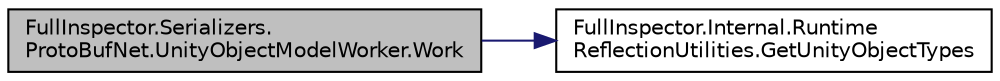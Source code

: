 digraph "FullInspector.Serializers.ProtoBufNet.UnityObjectModelWorker.Work"
{
  edge [fontname="Helvetica",fontsize="10",labelfontname="Helvetica",labelfontsize="10"];
  node [fontname="Helvetica",fontsize="10",shape=record];
  rankdir="LR";
  Node1 [label="FullInspector.Serializers.\lProtoBufNet.UnityObjectModelWorker.Work",height=0.2,width=0.4,color="black", fillcolor="grey75", style="filled" fontcolor="black"];
  Node1 -> Node2 [color="midnightblue",fontsize="10",style="solid",fontname="Helvetica"];
  Node2 [label="FullInspector.Internal.Runtime\lReflectionUtilities.GetUnityObjectTypes",height=0.2,width=0.4,color="black", fillcolor="white", style="filled",URL="$class_full_inspector_1_1_internal_1_1_runtime_reflection_utilities.html#ab3beda2cbe71d2088dcbec779511818b",tooltip="Returns all types that derive from UnityEngine.Object that are usable during runtime. "];
}
